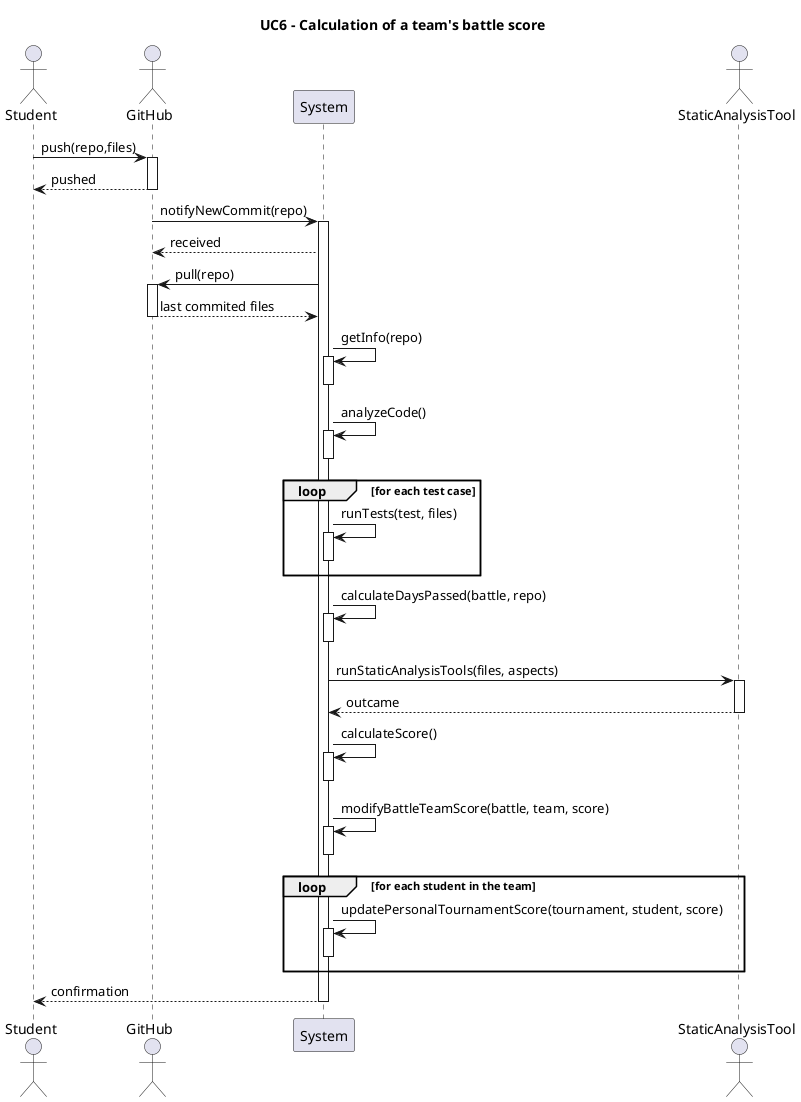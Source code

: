 @startuml UC8
title UC6 - Calculation of a team's battle score
actor Student
actor GitHub
participant System
actor StaticAnalysisTool

Student -> GitHub ++ : push(repo,files)
GitHub --> Student --: pushed

GitHub -> System ++ : notifyNewCommit(repo)

System --> GitHub : received

System -> GitHub ++ : pull(repo)
GitHub --> System --: last commited files

System -> System ++: getInfo(repo)
deactivate System

System -> System ++: analyzeCode()
deactivate System


loop for each test case
    System -> System ++: runTests(test, files)
    deactivate System
end

System -> System ++: calculateDaysPassed(battle, repo)
deactivate System

System -> StaticAnalysisTool ++: runStaticAnalysisTools(files, aspects)
StaticAnalysisTool --> System -- : outcame


System -> System ++: calculateScore()
deactivate System

System -> System ++: modifyBattleTeamScore(battle, team, score)
deactivate System

loop for each student in the team
    System -> System ++: updatePersonalTournamentScore(tournament, student, score)
    deactivate System
end


System --> Student --: confirmation
@enduml